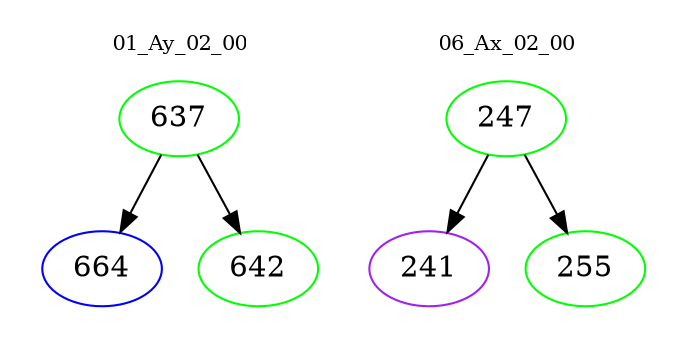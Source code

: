 digraph{
subgraph cluster_0 {
color = white
label = "01_Ay_02_00";
fontsize=10;
T0_637 [label="637", color="green"]
T0_637 -> T0_664 [color="black"]
T0_664 [label="664", color="blue"]
T0_637 -> T0_642 [color="black"]
T0_642 [label="642", color="green"]
}
subgraph cluster_1 {
color = white
label = "06_Ax_02_00";
fontsize=10;
T1_247 [label="247", color="green"]
T1_247 -> T1_241 [color="black"]
T1_241 [label="241", color="purple"]
T1_247 -> T1_255 [color="black"]
T1_255 [label="255", color="green"]
}
}

